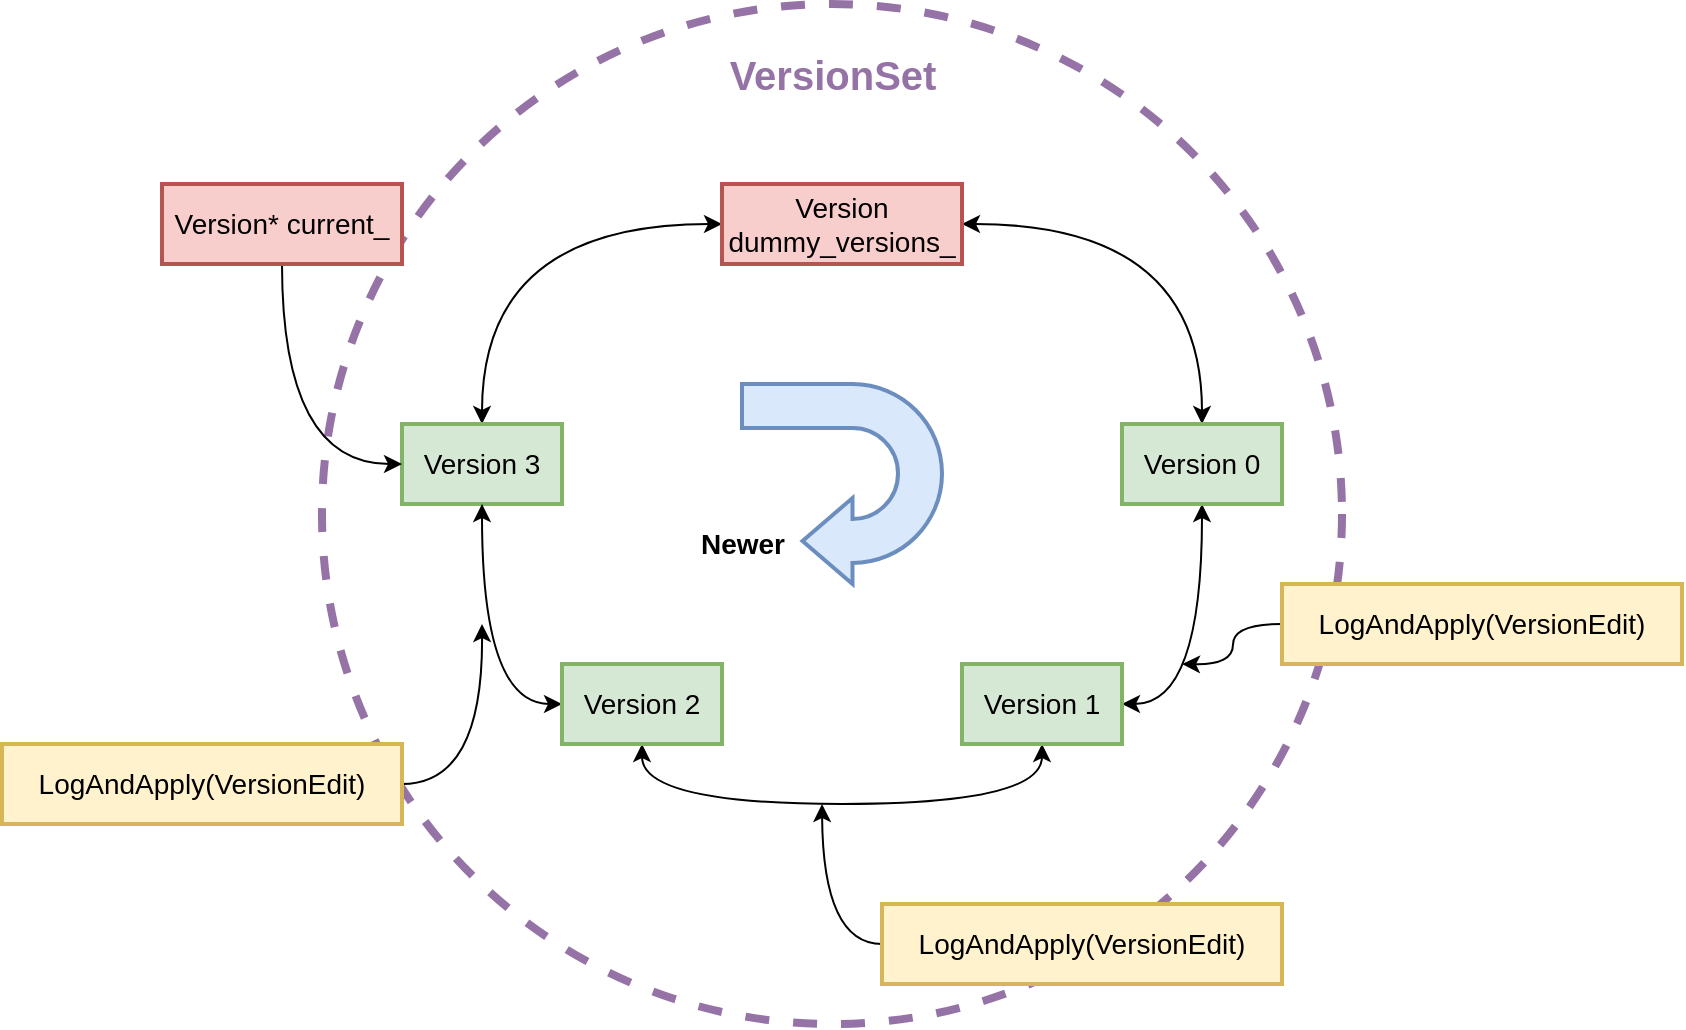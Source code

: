 <mxfile version="14.2.4" type="embed">
    <diagram id="vUMM8EBaMTU2xUzfYHJS" name="version-set">
        <mxGraphModel dx="1688" dy="679" grid="1" gridSize="10" guides="1" tooltips="1" connect="1" arrows="1" fold="1" page="1" pageScale="1" pageWidth="827" pageHeight="1169" background="#ffffff" math="0" shadow="0">
            <root>
                <mxCell id="0"/>
                <mxCell id="1" parent="0"/>
                <mxCell id="34" value="" style="ellipse;whiteSpace=wrap;html=1;aspect=fixed;strokeWidth=4;fontSize=14;dashed=1;strokeColor=#9673a6;fillColor=none;" vertex="1" parent="1">
                    <mxGeometry x="120" y="70" width="510" height="510" as="geometry"/>
                </mxCell>
                <mxCell id="17" style="edgeStyle=orthogonalEdgeStyle;curved=1;rounded=0;orthogonalLoop=1;jettySize=auto;html=1;exitX=0.5;exitY=0;exitDx=0;exitDy=0;entryX=0;entryY=0.5;entryDx=0;entryDy=0;startArrow=classic;startFill=1;endArrow=classic;endFill=1;fontSize=14;" edge="1" parent="1" source="2" target="3">
                    <mxGeometry relative="1" as="geometry"/>
                </mxCell>
                <mxCell id="2" value="&lt;font style=&quot;font-size: 14px&quot;&gt;Version 3&lt;/font&gt;" style="rounded=0;whiteSpace=wrap;html=1;strokeWidth=2;fillColor=#d5e8d4;strokeColor=#82b366;fontSize=14;" vertex="1" parent="1">
                    <mxGeometry x="160" y="280" width="80" height="40" as="geometry"/>
                </mxCell>
                <mxCell id="12" style="edgeStyle=orthogonalEdgeStyle;curved=1;rounded=0;orthogonalLoop=1;jettySize=auto;html=1;exitX=1;exitY=0.5;exitDx=0;exitDy=0;startArrow=classic;startFill=1;endArrow=classic;endFill=1;fontSize=14;" edge="1" parent="1" source="3" target="4">
                    <mxGeometry relative="1" as="geometry"/>
                </mxCell>
                <mxCell id="3" value="&lt;font style=&quot;font-size: 14px&quot;&gt;Version dummy_versions_&lt;br style=&quot;font-size: 14px&quot;&gt;&lt;/font&gt;" style="rounded=0;whiteSpace=wrap;html=1;strokeWidth=2;fillColor=#f8cecc;strokeColor=#b85450;fontSize=14;" vertex="1" parent="1">
                    <mxGeometry x="320" y="160" width="120" height="40" as="geometry"/>
                </mxCell>
                <mxCell id="14" style="edgeStyle=orthogonalEdgeStyle;curved=1;rounded=0;orthogonalLoop=1;jettySize=auto;html=1;exitX=0.5;exitY=1;exitDx=0;exitDy=0;entryX=1;entryY=0.5;entryDx=0;entryDy=0;startArrow=classic;startFill=1;endArrow=classic;endFill=1;fontSize=14;" edge="1" parent="1" source="4" target="8">
                    <mxGeometry relative="1" as="geometry"/>
                </mxCell>
                <mxCell id="4" value="&lt;font style=&quot;font-size: 14px&quot;&gt;Version 0&lt;/font&gt;" style="rounded=0;whiteSpace=wrap;html=1;strokeWidth=2;fillColor=#d5e8d4;strokeColor=#82b366;fontSize=14;" vertex="1" parent="1">
                    <mxGeometry x="520" y="280" width="80" height="40" as="geometry"/>
                </mxCell>
                <mxCell id="25" style="edgeStyle=orthogonalEdgeStyle;curved=1;rounded=0;orthogonalLoop=1;jettySize=auto;html=1;exitX=0.5;exitY=1;exitDx=0;exitDy=0;entryX=0.5;entryY=1;entryDx=0;entryDy=0;startArrow=classic;startFill=1;endArrow=classic;endFill=1;fontSize=14;" edge="1" parent="1" source="8" target="10">
                    <mxGeometry relative="1" as="geometry">
                        <Array as="points">
                            <mxPoint x="480" y="470"/>
                            <mxPoint x="280" y="470"/>
                        </Array>
                    </mxGeometry>
                </mxCell>
                <mxCell id="8" value="&lt;font style=&quot;font-size: 14px&quot;&gt;Version 1&lt;/font&gt;" style="rounded=0;whiteSpace=wrap;html=1;strokeWidth=2;fillColor=#d5e8d4;strokeColor=#82b366;fontSize=14;" vertex="1" parent="1">
                    <mxGeometry x="440" y="400" width="80" height="40" as="geometry"/>
                </mxCell>
                <mxCell id="16" style="edgeStyle=orthogonalEdgeStyle;curved=1;rounded=0;orthogonalLoop=1;jettySize=auto;html=1;exitX=0;exitY=0.5;exitDx=0;exitDy=0;entryX=0.5;entryY=1;entryDx=0;entryDy=0;startArrow=classic;startFill=1;endArrow=classic;endFill=1;fontSize=14;" edge="1" parent="1" source="10" target="2">
                    <mxGeometry relative="1" as="geometry"/>
                </mxCell>
                <mxCell id="10" value="&lt;font style=&quot;font-size: 14px&quot;&gt;Version 2&lt;/font&gt;" style="rounded=0;whiteSpace=wrap;html=1;strokeWidth=2;fillColor=#d5e8d4;strokeColor=#82b366;fontSize=14;" vertex="1" parent="1">
                    <mxGeometry x="240" y="400" width="80" height="40" as="geometry"/>
                </mxCell>
                <mxCell id="19" style="edgeStyle=orthogonalEdgeStyle;curved=1;rounded=0;orthogonalLoop=1;jettySize=auto;html=1;exitX=0.5;exitY=1;exitDx=0;exitDy=0;entryX=0;entryY=0.5;entryDx=0;entryDy=0;startArrow=none;startFill=0;endArrow=classic;endFill=1;fontSize=14;" edge="1" parent="1" source="18" target="2">
                    <mxGeometry relative="1" as="geometry"/>
                </mxCell>
                <mxCell id="18" value="&lt;font style=&quot;font-size: 14px&quot;&gt;Version* current_&lt;br style=&quot;font-size: 14px&quot;&gt;&lt;/font&gt;" style="rounded=0;whiteSpace=wrap;html=1;strokeWidth=2;fillColor=#f8cecc;strokeColor=#b85450;fontSize=14;" vertex="1" parent="1">
                    <mxGeometry x="40" y="160" width="120" height="40" as="geometry"/>
                </mxCell>
                <mxCell id="22" style="edgeStyle=orthogonalEdgeStyle;curved=1;rounded=0;orthogonalLoop=1;jettySize=auto;html=1;exitX=0;exitY=0.5;exitDx=0;exitDy=0;startArrow=none;startFill=0;endArrow=classic;endFill=1;fontSize=14;" edge="1" parent="1" source="21">
                    <mxGeometry relative="1" as="geometry">
                        <mxPoint x="550" y="400" as="targetPoint"/>
                    </mxGeometry>
                </mxCell>
                <mxCell id="21" value="&lt;font style=&quot;font-size: 14px&quot;&gt;LogAndApply(VersionEdit)&lt;br style=&quot;font-size: 14px&quot;&gt;&lt;/font&gt;" style="rounded=0;whiteSpace=wrap;html=1;strokeWidth=2;fillColor=#fff2cc;strokeColor=#d6b656;fontSize=14;" vertex="1" parent="1">
                    <mxGeometry x="600" y="360" width="200" height="40" as="geometry"/>
                </mxCell>
                <mxCell id="26" value="" style="html=1;shadow=0;dashed=0;align=center;verticalAlign=middle;shape=mxgraph.arrows2.uTurnArrow;dy=11;arrowHead=43;dx2=25;strokeWidth=2;fontSize=14;rotation=-180;fillColor=#dae8fc;strokeColor=#6c8ebf;" vertex="1" parent="1">
                    <mxGeometry x="330" y="260" width="100" height="100" as="geometry"/>
                </mxCell>
                <mxCell id="29" value="Newer" style="text;html=1;align=center;verticalAlign=middle;resizable=0;points=[];autosize=1;fontSize=14;fontStyle=1" vertex="1" parent="1">
                    <mxGeometry x="300" y="330" width="60" height="20" as="geometry"/>
                </mxCell>
                <mxCell id="31" style="edgeStyle=orthogonalEdgeStyle;curved=1;rounded=0;orthogonalLoop=1;jettySize=auto;html=1;exitX=0;exitY=0.5;exitDx=0;exitDy=0;startArrow=none;startFill=0;endArrow=classic;endFill=1;fontSize=14;" edge="1" parent="1" source="30">
                    <mxGeometry relative="1" as="geometry">
                        <mxPoint x="370" y="470" as="targetPoint"/>
                    </mxGeometry>
                </mxCell>
                <mxCell id="30" value="&lt;font style=&quot;font-size: 14px&quot;&gt;LogAndApply(VersionEdit)&lt;br style=&quot;font-size: 14px&quot;&gt;&lt;/font&gt;" style="rounded=0;whiteSpace=wrap;html=1;strokeWidth=2;fillColor=#fff2cc;strokeColor=#d6b656;fontSize=14;" vertex="1" parent="1">
                    <mxGeometry x="400" y="520" width="200" height="40" as="geometry"/>
                </mxCell>
                <mxCell id="33" style="edgeStyle=orthogonalEdgeStyle;curved=1;rounded=0;orthogonalLoop=1;jettySize=auto;html=1;exitX=1;exitY=0.5;exitDx=0;exitDy=0;startArrow=none;startFill=0;endArrow=classic;endFill=1;fontSize=14;" edge="1" parent="1" source="32">
                    <mxGeometry relative="1" as="geometry">
                        <mxPoint x="200" y="380" as="targetPoint"/>
                    </mxGeometry>
                </mxCell>
                <mxCell id="32" value="&lt;font style=&quot;font-size: 14px&quot;&gt;LogAndApply(VersionEdit)&lt;br style=&quot;font-size: 14px&quot;&gt;&lt;/font&gt;" style="rounded=0;whiteSpace=wrap;html=1;strokeWidth=2;fillColor=#fff2cc;strokeColor=#d6b656;fontSize=14;" vertex="1" parent="1">
                    <mxGeometry x="-40" y="440" width="200" height="40" as="geometry"/>
                </mxCell>
                <mxCell id="35" value="VersionSet" style="text;html=1;align=center;verticalAlign=middle;resizable=0;points=[];autosize=1;fontSize=20;fontStyle=1;fontColor=#9673a6;" vertex="1" parent="1">
                    <mxGeometry x="315" y="90" width="120" height="30" as="geometry"/>
                </mxCell>
            </root>
        </mxGraphModel>
    </diagram>
</mxfile>